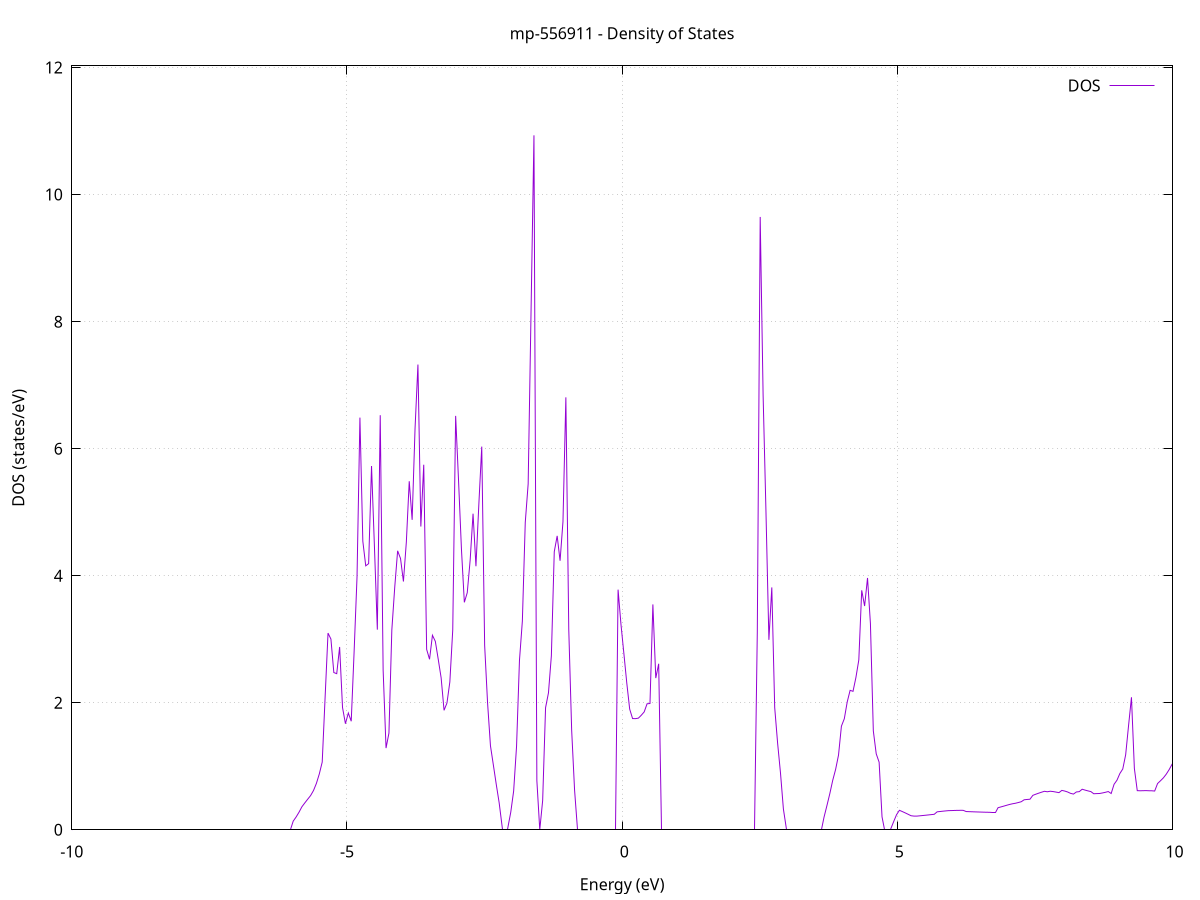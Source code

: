 set title 'mp-556911 - Density of States'
set xlabel 'Energy (eV)'
set ylabel 'DOS (states/eV)'
set grid
set xrange [-10:10]
set yrange [0:12.027]
set xzeroaxis lt -1
set terminal png size 800,600
set output 'mp-556911_dos_gnuplot.png'
plot '-' using 1:2 with lines title 'DOS'
-57.731200 0.000000
-57.678500 0.000000
-57.625800 0.000000
-57.573100 0.000000
-57.520400 0.000000
-57.467600 0.000000
-57.414900 0.000000
-57.362200 0.000000
-57.309500 0.000000
-57.256800 0.000000
-57.204100 0.000000
-57.151400 0.000000
-57.098700 0.000000
-57.046000 0.000000
-56.993300 0.000000
-56.940600 0.000000
-56.887900 0.000000
-56.835200 0.000000
-56.782500 0.000000
-56.729800 0.000000
-56.677100 0.000000
-56.624400 0.000000
-56.571700 0.000000
-56.519000 0.000000
-56.466300 0.000000
-56.413600 0.000000
-56.360900 0.000000
-56.308200 0.000000
-56.255500 0.000000
-56.202800 0.000000
-56.150100 0.000000
-56.097400 0.000000
-56.044700 0.000000
-55.992000 0.000000
-55.939300 0.000000
-55.886600 0.000000
-55.833900 0.000000
-55.781100 0.000000
-55.728400 0.000000
-55.675700 0.000000
-55.623000 0.000000
-55.570300 0.000000
-55.517600 0.000000
-55.464900 0.000000
-55.412200 0.000000
-55.359500 0.000000
-55.306800 0.000000
-55.254100 0.000000
-55.201400 0.000000
-55.148700 0.000000
-55.096000 0.000000
-55.043300 0.000000
-54.990600 0.000000
-54.937900 0.000000
-54.885200 0.000000
-54.832500 0.000000
-54.779800 0.000000
-54.727100 0.000000
-54.674400 0.000000
-54.621700 0.000000
-54.569000 0.000000
-54.516300 0.000000
-54.463600 0.000000
-54.410900 0.000000
-54.358200 0.000000
-54.305500 0.000000
-54.252800 0.000000
-54.200100 0.000000
-54.147400 0.000000
-54.094600 0.000000
-54.041900 0.000000
-53.989200 0.000000
-53.936500 0.000000
-53.883800 0.000000
-53.831100 0.000000
-53.778400 0.000000
-53.725700 0.000000
-53.673000 0.000000
-53.620300 0.000000
-53.567600 0.000000
-53.514900 0.000000
-53.462200 0.000000
-53.409500 0.000000
-53.356800 0.000000
-53.304100 0.000000
-53.251400 0.000000
-53.198700 0.000000
-53.146000 0.000000
-53.093300 0.000000
-53.040600 0.000000
-52.987900 0.000000
-52.935200 0.000000
-52.882500 0.000000
-52.829800 0.000000
-52.777100 0.000000
-52.724400 0.000000
-52.671700 0.000000
-52.619000 0.000000
-52.566300 0.000000
-52.513600 0.000000
-52.460900 0.000000
-52.408100 0.000000
-52.355400 0.000000
-52.302700 0.000000
-52.250000 0.000000
-52.197300 0.000000
-52.144600 0.000000
-52.091900 0.000000
-52.039200 0.000000
-51.986500 0.000000
-51.933800 0.000000
-51.881100 0.000000
-51.828400 0.000000
-51.775700 0.000000
-51.723000 0.000000
-51.670300 0.000000
-51.617600 0.000000
-51.564900 0.000000
-51.512200 0.000000
-51.459500 0.000000
-51.406800 0.000000
-51.354100 0.000000
-51.301400 0.000000
-51.248700 0.000000
-51.196000 0.000000
-51.143300 0.000000
-51.090600 0.000000
-51.037900 0.000000
-50.985200 0.000000
-50.932500 0.000000
-50.879800 0.000000
-50.827100 0.000000
-50.774400 0.000000
-50.721600 0.000000
-50.668900 0.000000
-50.616200 0.000000
-50.563500 0.000000
-50.510800 0.000000
-50.458100 0.000000
-50.405400 0.000000
-50.352700 0.000000
-50.300000 0.000000
-50.247300 0.000000
-50.194600 0.000000
-50.141900 0.000000
-50.089200 0.000000
-50.036500 0.000000
-49.983800 0.000000
-49.931100 0.000000
-49.878400 0.000000
-49.825700 0.000000
-49.773000 0.000000
-49.720300 0.000000
-49.667600 0.000000
-49.614900 0.000000
-49.562200 0.000000
-49.509500 0.000000
-49.456800 0.000000
-49.404100 0.000000
-49.351400 0.000000
-49.298700 0.000000
-49.246000 0.000000
-49.193300 0.000000
-49.140600 0.000000
-49.087900 0.000000
-49.035100 0.000000
-48.982400 0.000000
-48.929700 0.000000
-48.877000 0.000000
-48.824300 0.000000
-48.771600 0.000000
-48.718900 0.000000
-48.666200 0.000000
-48.613500 0.000000
-48.560800 0.000000
-48.508100 0.000000
-48.455400 0.000000
-48.402700 0.000000
-48.350000 0.000000
-48.297300 0.000000
-48.244600 0.000000
-48.191900 0.000000
-48.139200 0.000000
-48.086500 0.000000
-48.033800 0.000000
-47.981100 0.000000
-47.928400 0.000000
-47.875700 0.000000
-47.823000 0.000000
-47.770300 0.000000
-47.717600 0.000000
-47.664900 0.000000
-47.612200 0.000000
-47.559500 0.000000
-47.506800 0.000000
-47.454100 0.000000
-47.401300 0.000000
-47.348600 0.000000
-47.295900 0.000000
-47.243200 0.000000
-47.190500 0.000000
-47.137800 0.000000
-47.085100 0.000000
-47.032400 0.000000
-46.979700 0.000000
-46.927000 0.000000
-46.874300 0.000000
-46.821600 0.000000
-46.768900 0.000000
-46.716200 0.000000
-46.663500 0.000000
-46.610800 0.000000
-46.558100 0.000000
-46.505400 0.000000
-46.452700 0.000000
-46.400000 0.000000
-46.347300 0.000000
-46.294600 0.000000
-46.241900 0.000000
-46.189200 0.000000
-46.136500 0.000000
-46.083800 0.000000
-46.031100 0.000000
-45.978400 0.000000
-45.925700 0.000000
-45.873000 0.000000
-45.820300 0.000000
-45.767600 0.000000
-45.714800 0.000000
-45.662100 0.000000
-45.609400 0.000000
-45.556700 0.000000
-45.504000 0.000000
-45.451300 0.000000
-45.398600 0.000000
-45.345900 0.000000
-45.293200 0.000000
-45.240500 0.000000
-45.187800 0.000000
-45.135100 0.000000
-45.082400 0.000000
-45.029700 0.000000
-44.977000 0.000000
-44.924300 0.000000
-44.871600 0.000000
-44.818900 0.000000
-44.766200 0.000000
-44.713500 0.000000
-44.660800 0.000000
-44.608100 0.000000
-44.555400 0.000000
-44.502700 0.000000
-44.450000 0.000000
-44.397300 0.000000
-44.344600 0.000000
-44.291900 0.000000
-44.239200 0.000000
-44.186500 0.000000
-44.133800 0.000000
-44.081100 0.000000
-44.028300 0.000000
-43.975600 0.000000
-43.922900 0.000000
-43.870200 0.000000
-43.817500 0.000000
-43.764800 0.000000
-43.712100 0.000000
-43.659400 0.000000
-43.606700 0.000000
-43.554000 0.000000
-43.501300 0.000000
-43.448600 0.000000
-43.395900 0.000000
-43.343200 0.000000
-43.290500 0.000000
-43.237800 0.000000
-43.185100 0.000000
-43.132400 0.000000
-43.079700 0.000000
-43.027000 0.000000
-42.974300 0.000000
-42.921600 0.000000
-42.868900 0.000000
-42.816200 0.000000
-42.763500 0.000000
-42.710800 0.000000
-42.658100 0.000000
-42.605400 0.000000
-42.552700 0.000000
-42.500000 0.000000
-42.447300 0.000000
-42.394600 0.000000
-42.341800 0.000000
-42.289100 0.000000
-42.236400 0.000000
-42.183700 0.000000
-42.131000 0.000000
-42.078300 0.000000
-42.025600 0.000000
-41.972900 0.000000
-41.920200 0.000000
-41.867500 0.000000
-41.814800 0.000000
-41.762100 0.000000
-41.709400 0.000000
-41.656700 0.000000
-41.604000 0.000000
-41.551300 0.000000
-41.498600 0.000000
-41.445900 0.000000
-41.393200 0.000000
-41.340500 0.000000
-41.287800 0.000000
-41.235100 0.000000
-41.182400 0.000000
-41.129700 0.000000
-41.077000 0.000000
-41.024300 0.000000
-40.971600 0.000000
-40.918900 0.000000
-40.866200 0.000000
-40.813500 0.000000
-40.760800 0.000000
-40.708100 0.000000
-40.655300 0.000000
-40.602600 0.000000
-40.549900 0.000000
-40.497200 0.000000
-40.444500 0.000000
-40.391800 0.000000
-40.339100 0.000000
-40.286400 0.000000
-40.233700 0.000000
-40.181000 0.000000
-40.128300 0.000000
-40.075600 0.000000
-40.022900 0.000000
-39.970200 0.000000
-39.917500 0.000000
-39.864800 0.000000
-39.812100 0.000000
-39.759400 0.000000
-39.706700 0.000000
-39.654000 0.000000
-39.601300 0.000000
-39.548600 0.000000
-39.495900 0.000000
-39.443200 0.000000
-39.390500 0.000000
-39.337800 0.000000
-39.285100 0.000000
-39.232400 0.000000
-39.179700 0.000000
-39.127000 0.000000
-39.074300 0.000000
-39.021600 0.000000
-38.968800 0.000000
-38.916100 0.000000
-38.863400 0.000000
-38.810700 0.000000
-38.758000 0.000000
-38.705300 0.000000
-38.652600 0.000000
-38.599900 0.000000
-38.547200 0.000000
-38.494500 0.000000
-38.441800 0.000000
-38.389100 0.000000
-38.336400 0.000000
-38.283700 0.000000
-38.231000 0.000000
-38.178300 0.000000
-38.125600 0.000000
-38.072900 0.000000
-38.020200 0.000000
-37.967500 0.000000
-37.914800 0.000000
-37.862100 0.000000
-37.809400 0.000000
-37.756700 0.000000
-37.704000 0.000000
-37.651300 0.000000
-37.598600 0.000000
-37.545900 0.000000
-37.493200 0.000000
-37.440500 0.000000
-37.387800 0.000000
-37.335100 0.000000
-37.282300 0.000000
-37.229600 0.000000
-37.176900 0.000000
-37.124200 0.000000
-37.071500 0.000000
-37.018800 0.000000
-36.966100 0.000000
-36.913400 0.000000
-36.860700 0.000000
-36.808000 0.000000
-36.755300 0.000000
-36.702600 0.000000
-36.649900 0.000000
-36.597200 0.000000
-36.544500 0.000000
-36.491800 0.000000
-36.439100 0.000000
-36.386400 0.000000
-36.333700 0.000000
-36.281000 0.000000
-36.228300 0.000000
-36.175600 0.000000
-36.122900 0.000000
-36.070200 0.000000
-36.017500 0.000000
-35.964800 0.000000
-35.912100 0.000000
-35.859400 0.000000
-35.806700 0.000000
-35.754000 0.000000
-35.701300 0.000000
-35.648600 0.000000
-35.595800 0.000000
-35.543100 0.000000
-35.490400 0.000000
-35.437700 0.000000
-35.385000 0.000000
-35.332300 0.000000
-35.279600 0.000000
-35.226900 0.000000
-35.174200 0.000000
-35.121500 0.000000
-35.068800 0.000000
-35.016100 0.000000
-34.963400 0.000000
-34.910700 0.000000
-34.858000 0.000000
-34.805300 0.000000
-34.752600 0.000000
-34.699900 0.000000
-34.647200 0.000000
-34.594500 0.000000
-34.541800 0.000000
-34.489100 0.000000
-34.436400 0.000000
-34.383700 0.000000
-34.331000 0.000000
-34.278300 0.000000
-34.225600 0.000000
-34.172900 0.000000
-34.120200 0.000000
-34.067500 0.000000
-34.014800 0.000000
-33.962100 0.000000
-33.909300 0.000000
-33.856600 0.000000
-33.803900 0.000000
-33.751200 0.000000
-33.698500 0.000000
-33.645800 0.000000
-33.593100 0.000000
-33.540400 0.000000
-33.487700 0.000000
-33.435000 0.000000
-33.382300 0.000000
-33.329600 0.000000
-33.276900 0.000000
-33.224200 0.000000
-33.171500 0.000000
-33.118800 0.000000
-33.066100 0.000000
-33.013400 0.000000
-32.960700 0.000000
-32.908000 0.000000
-32.855300 0.000000
-32.802600 0.000000
-32.749900 0.000000
-32.697200 0.000000
-32.644500 0.000000
-32.591800 0.000000
-32.539100 0.000000
-32.486400 0.000000
-32.433700 0.000000
-32.381000 0.000000
-32.328300 0.000000
-32.275600 0.000000
-32.222800 0.000000
-32.170100 0.000000
-32.117400 0.000000
-32.064700 0.000000
-32.012000 0.000000
-31.959300 0.000000
-31.906600 0.000000
-31.853900 0.000000
-31.801200 0.000000
-31.748500 0.000000
-31.695800 0.000000
-31.643100 0.000000
-31.590400 0.000000
-31.537700 0.000000
-31.485000 0.000000
-31.432300 0.000000
-31.379600 0.000000
-31.326900 0.000000
-31.274200 0.000000
-31.221500 0.000000
-31.168800 0.000000
-31.116100 0.000000
-31.063400 0.000000
-31.010700 0.000000
-30.958000 0.000000
-30.905300 0.000000
-30.852600 0.000000
-30.799900 0.000000
-30.747200 0.000000
-30.694500 0.000000
-30.641800 0.000000
-30.589100 0.000000
-30.536300 0.000000
-30.483600 0.000000
-30.430900 0.000000
-30.378200 0.000000
-30.325500 0.000000
-30.272800 0.000000
-30.220100 0.000000
-30.167400 0.000000
-30.114700 0.000000
-30.062000 0.000000
-30.009300 0.000000
-29.956600 0.000000
-29.903900 0.000000
-29.851200 0.000000
-29.798500 0.000000
-29.745800 0.000000
-29.693100 0.000000
-29.640400 0.000000
-29.587700 0.000000
-29.535000 0.000000
-29.482300 0.000000
-29.429600 0.000000
-29.376900 0.000000
-29.324200 0.000000
-29.271500 0.000000
-29.218800 0.000000
-29.166100 0.000000
-29.113400 0.000000
-29.060700 0.000000
-29.008000 0.000000
-28.955300 0.000000
-28.902600 0.000000
-28.849800 0.000000
-28.797100 0.000000
-28.744400 0.000000
-28.691700 0.000000
-28.639000 0.000000
-28.586300 0.000000
-28.533600 0.000000
-28.480900 0.000000
-28.428200 0.000000
-28.375500 0.000000
-28.322800 0.000000
-28.270100 0.000000
-28.217400 0.000000
-28.164700 0.000000
-28.112000 0.000000
-28.059300 0.000000
-28.006600 0.000000
-27.953900 0.000000
-27.901200 0.000000
-27.848500 0.000000
-27.795800 0.000000
-27.743100 0.000000
-27.690400 0.000000
-27.637700 0.000000
-27.585000 0.000000
-27.532300 0.000000
-27.479600 0.000000
-27.426900 0.000000
-27.374200 0.000000
-27.321500 0.000000
-27.268800 0.000000
-27.216100 0.000000
-27.163300 0.000000
-27.110600 0.000000
-27.057900 0.000000
-27.005200 0.000000
-26.952500 0.000000
-26.899800 0.000000
-26.847100 0.000000
-26.794400 0.000000
-26.741700 0.000000
-26.689000 0.000000
-26.636300 0.000000
-26.583600 0.000000
-26.530900 0.000000
-26.478200 0.000000
-26.425500 0.000000
-26.372800 0.000000
-26.320100 0.000000
-26.267400 0.000000
-26.214700 0.000000
-26.162000 0.000000
-26.109300 0.000000
-26.056600 0.000000
-26.003900 0.000000
-25.951200 0.000000
-25.898500 0.000000
-25.845800 0.000000
-25.793100 0.000000
-25.740400 0.000000
-25.687700 0.000000
-25.635000 0.000000
-25.582300 0.000000
-25.529600 0.000000
-25.476800 0.000000
-25.424100 0.000000
-25.371400 0.000000
-25.318700 0.000000
-25.266000 0.000000
-25.213300 0.000000
-25.160600 0.000000
-25.107900 0.000000
-25.055200 0.000000
-25.002500 0.000000
-24.949800 0.000000
-24.897100 0.000000
-24.844400 0.000000
-24.791700 0.000000
-24.739000 0.000000
-24.686300 0.000000
-24.633600 0.000000
-24.580900 0.000000
-24.528200 0.000000
-24.475500 0.000000
-24.422800 0.000000
-24.370100 0.000000
-24.317400 0.000000
-24.264700 0.000000
-24.212000 0.000000
-24.159300 0.000000
-24.106600 0.000000
-24.053900 0.000000
-24.001200 0.000000
-23.948500 0.000000
-23.895800 0.000000
-23.843100 0.000000
-23.790300 0.000000
-23.737600 0.000000
-23.684900 0.000000
-23.632200 0.000000
-23.579500 0.000000
-23.526800 0.000000
-23.474100 0.000000
-23.421400 0.000000
-23.368700 0.000000
-23.316000 0.000000
-23.263300 0.000000
-23.210600 0.000000
-23.157900 0.000000
-23.105200 0.000000
-23.052500 0.000000
-22.999800 0.000000
-22.947100 0.000000
-22.894400 0.000000
-22.841700 0.000000
-22.789000 0.000000
-22.736300 0.000000
-22.683600 0.000000
-22.630900 0.000000
-22.578200 0.000000
-22.525500 0.000000
-22.472800 0.000000
-22.420100 0.000000
-22.367400 0.000000
-22.314700 0.000000
-22.262000 0.452900
-22.209300 1.119200
-22.156600 1.549700
-22.103800 2.210100
-22.051100 3.336400
-21.998400 3.299200
-21.945700 7.232300
-21.893000 7.618600
-21.840300 8.589300
-21.787600 2.297400
-21.734900 31.627100
-21.682200 9.659400
-21.629500 0.000000
-21.576800 0.000000
-21.524100 0.000000
-21.471400 0.000000
-21.418700 0.000000
-21.366000 0.000000
-21.313300 0.000000
-21.260600 0.000000
-21.207900 0.000000
-21.155200 0.000000
-21.102500 0.000000
-21.049800 0.000000
-20.997100 0.000000
-20.944400 0.000000
-20.891700 0.000000
-20.839000 0.000000
-20.786300 0.000000
-20.733600 0.000000
-20.680900 0.000000
-20.628200 0.000000
-20.575500 0.000000
-20.522800 0.000000
-20.470100 0.000000
-20.417300 0.000000
-20.364600 0.000000
-20.311900 0.000000
-20.259200 0.000000
-20.206500 0.000000
-20.153800 0.000000
-20.101100 0.000000
-20.048400 0.000000
-19.995700 0.000000
-19.943000 0.000000
-19.890300 0.000000
-19.837600 0.000000
-19.784900 0.000000
-19.732200 0.000000
-19.679500 0.000000
-19.626800 0.000000
-19.574100 0.000000
-19.521400 0.000000
-19.468700 0.000000
-19.416000 0.000000
-19.363300 0.000000
-19.310600 0.000000
-19.257900 0.000000
-19.205200 0.000000
-19.152500 0.000000
-19.099800 0.000000
-19.047100 0.000000
-18.994400 0.000000
-18.941700 0.000000
-18.889000 0.000000
-18.836300 0.000000
-18.783600 0.000000
-18.730800 0.000000
-18.678100 0.000000
-18.625400 0.000000
-18.572700 0.000000
-18.520000 0.000000
-18.467300 0.000000
-18.414600 0.000000
-18.361900 0.000000
-18.309200 0.000000
-18.256500 0.000000
-18.203800 0.000000
-18.151100 0.000000
-18.098400 0.000000
-18.045700 0.000000
-17.993000 0.000000
-17.940300 0.000000
-17.887600 0.000000
-17.834900 0.000000
-17.782200 0.000000
-17.729500 0.000000
-17.676800 0.000000
-17.624100 0.000000
-17.571400 0.000000
-17.518700 0.000000
-17.466000 0.000000
-17.413300 0.000000
-17.360600 0.000000
-17.307900 0.000000
-17.255200 0.000000
-17.202500 0.000000
-17.149800 0.000000
-17.097100 0.000000
-17.044300 0.000000
-16.991600 0.000000
-16.938900 0.000000
-16.886200 0.000000
-16.833500 0.000000
-16.780800 0.000000
-16.728100 0.000000
-16.675400 0.000000
-16.622700 0.000000
-16.570000 0.000000
-16.517300 0.000000
-16.464600 0.000000
-16.411900 0.000000
-16.359200 0.000000
-16.306500 0.000000
-16.253800 0.000000
-16.201100 0.000000
-16.148400 0.000000
-16.095700 0.000000
-16.043000 0.000000
-15.990300 0.000000
-15.937600 0.000000
-15.884900 0.000000
-15.832200 0.000000
-15.779500 0.000000
-15.726800 0.000000
-15.674100 0.000000
-15.621400 0.000000
-15.568700 0.000000
-15.516000 0.000000
-15.463300 0.000000
-15.410600 0.000000
-15.357800 0.000000
-15.305100 0.000000
-15.252400 0.000000
-15.199700 0.000000
-15.147000 0.000000
-15.094300 0.000000
-15.041600 0.000000
-14.988900 0.000000
-14.936200 0.000000
-14.883500 0.000000
-14.830800 0.000000
-14.778100 0.000000
-14.725400 0.000000
-14.672700 0.000000
-14.620000 0.000000
-14.567300 0.000000
-14.514600 0.000000
-14.461900 0.000000
-14.409200 0.000000
-14.356500 0.000000
-14.303800 0.000000
-14.251100 0.000000
-14.198400 0.000000
-14.145700 0.000000
-14.093000 0.000000
-14.040300 0.000000
-13.987600 0.000000
-13.934900 0.000000
-13.882200 0.000000
-13.829500 0.000000
-13.776800 0.000000
-13.724000 0.000000
-13.671300 0.000000
-13.618600 0.000000
-13.565900 0.000000
-13.513200 0.000000
-13.460500 0.000000
-13.407800 0.000000
-13.355100 0.000000
-13.302400 0.000000
-13.249700 0.000000
-13.197000 0.000000
-13.144300 0.000000
-13.091600 0.000000
-13.038900 0.000000
-12.986200 0.000000
-12.933500 0.000000
-12.880800 0.000000
-12.828100 0.000000
-12.775400 0.000000
-12.722700 0.000000
-12.670000 0.000000
-12.617300 0.000000
-12.564600 0.000000
-12.511900 0.000000
-12.459200 0.000000
-12.406500 0.000000
-12.353800 0.000000
-12.301100 0.000000
-12.248400 0.000000
-12.195700 0.000000
-12.143000 0.000000
-12.090300 0.000000
-12.037500 0.000000
-11.984800 0.000000
-11.932100 0.000000
-11.879400 0.000000
-11.826700 0.000000
-11.774000 0.000000
-11.721300 0.000000
-11.668600 0.000000
-11.615900 0.000000
-11.563200 0.000000
-11.510500 0.000000
-11.457800 0.000000
-11.405100 0.000000
-11.352400 0.000000
-11.299700 0.000000
-11.247000 0.000000
-11.194300 0.000000
-11.141600 0.000000
-11.088900 0.000000
-11.036200 0.000000
-10.983500 0.000000
-10.930800 0.000000
-10.878100 0.000000
-10.825400 0.000000
-10.772700 0.000000
-10.720000 0.000000
-10.667300 0.000000
-10.614600 0.000000
-10.561900 0.000000
-10.509200 0.000000
-10.456500 0.000000
-10.403800 0.000000
-10.351000 0.000000
-10.298300 0.000000
-10.245600 0.000000
-10.192900 0.000000
-10.140200 0.000000
-10.087500 0.000000
-10.034800 0.000000
-9.982100 0.000000
-9.929400 0.000000
-9.876700 0.000000
-9.824000 0.000000
-9.771300 0.000000
-9.718600 0.000000
-9.665900 0.000000
-9.613200 0.000000
-9.560500 0.000000
-9.507800 0.000000
-9.455100 0.000000
-9.402400 0.000000
-9.349700 0.000000
-9.297000 0.000000
-9.244300 0.000000
-9.191600 0.000000
-9.138900 0.000000
-9.086200 0.000000
-9.033500 0.000000
-8.980800 0.000000
-8.928100 0.000000
-8.875400 0.000000
-8.822700 0.000000
-8.770000 0.000000
-8.717300 0.000000
-8.664500 0.000000
-8.611800 0.000000
-8.559100 0.000000
-8.506400 0.000000
-8.453700 0.000000
-8.401000 0.000000
-8.348300 0.000000
-8.295600 0.000000
-8.242900 0.000000
-8.190200 0.000000
-8.137500 0.000000
-8.084800 0.000000
-8.032100 0.000000
-7.979400 0.000000
-7.926700 0.000000
-7.874000 0.000000
-7.821300 0.000000
-7.768600 0.000000
-7.715900 0.000000
-7.663200 0.000000
-7.610500 0.000000
-7.557800 0.000000
-7.505100 0.000000
-7.452400 0.000000
-7.399700 0.000000
-7.347000 0.000000
-7.294300 0.000000
-7.241600 0.000000
-7.188900 0.000000
-7.136200 0.000000
-7.083500 0.000000
-7.030800 0.000000
-6.978000 0.000000
-6.925300 0.000000
-6.872600 0.000000
-6.819900 0.000000
-6.767200 0.000000
-6.714500 0.000000
-6.661800 0.000000
-6.609100 0.000000
-6.556400 0.000000
-6.503700 0.000000
-6.451000 0.000000
-6.398300 0.000000
-6.345600 0.000000
-6.292900 0.000000
-6.240200 0.000000
-6.187500 0.000000
-6.134800 0.000000
-6.082100 0.000000
-6.029400 0.000000
-5.976700 0.136000
-5.924000 0.201100
-5.871300 0.276600
-5.818600 0.362300
-5.765900 0.423300
-5.713200 0.481600
-5.660500 0.539100
-5.607800 0.618700
-5.555100 0.731200
-5.502400 0.879500
-5.449700 1.066000
-5.397000 2.086400
-5.344300 3.096500
-5.291500 3.002700
-5.238800 2.475400
-5.186100 2.457600
-5.133400 2.878000
-5.080700 1.924700
-5.028000 1.670000
-4.975300 1.838400
-4.922600 1.708800
-4.869900 2.808000
-4.817200 3.981600
-4.764500 6.488800
-4.711800 4.542800
-4.659100 4.155700
-4.606400 4.190100
-4.553700 5.727300
-4.501000 4.459900
-4.448300 3.150700
-4.395600 6.527100
-4.342900 2.516200
-4.290200 1.285900
-4.237500 1.521300
-4.184800 3.145600
-4.132100 3.817300
-4.079400 4.392000
-4.026700 4.270500
-3.974000 3.908700
-3.921300 4.529200
-3.868600 5.487500
-3.815900 4.879400
-3.763200 6.313800
-3.710500 7.324200
-3.657800 4.774100
-3.605000 5.747500
-3.552300 2.840100
-3.499600 2.684400
-3.446900 3.062000
-3.394200 2.965900
-3.341500 2.683800
-3.288800 2.391300
-3.236100 1.880700
-3.183400 1.995000
-3.130700 2.327100
-3.078000 3.147400
-3.025300 6.516800
-2.972600 5.497900
-2.919900 4.417400
-2.867200 3.580900
-2.814500 3.732400
-2.761800 4.242700
-2.709100 4.976600
-2.656400 4.149300
-2.603700 5.125000
-2.551000 6.032900
-2.498300 2.903300
-2.445600 2.001900
-2.392900 1.323400
-2.340200 1.020200
-2.287500 0.715400
-2.234800 0.425900
-2.182100 0.000000
-2.129400 0.000000
-2.076700 0.000000
-2.024000 0.276000
-1.971300 0.610400
-1.918500 1.315100
-1.865800 2.665300
-1.813100 3.286300
-1.760400 4.839100
-1.707700 5.445300
-1.655000 8.173300
-1.602300 10.933300
-1.549600 0.774400
-1.496900 0.000000
-1.444200 0.461000
-1.391500 1.921700
-1.338800 2.155400
-1.286100 2.738000
-1.233400 4.377400
-1.180700 4.627400
-1.128000 4.235200
-1.075300 4.849800
-1.022600 6.807900
-0.969900 3.153300
-0.917200 1.566200
-0.864500 0.626400
-0.811800 0.000000
-0.759100 0.000000
-0.706400 0.000000
-0.653700 0.000000
-0.601000 0.000000
-0.548300 0.000000
-0.495600 0.000000
-0.442900 0.000000
-0.390200 0.000000
-0.337500 0.000000
-0.284800 0.000000
-0.232000 0.000000
-0.179300 0.000000
-0.126600 0.000000
-0.073900 3.780600
-0.021200 3.232100
0.031500 2.775600
0.084200 2.311300
0.136900 1.900200
0.189600 1.751100
0.242300 1.749700
0.295000 1.757500
0.347700 1.803200
0.400400 1.855600
0.453100 1.983700
0.505800 1.988300
0.558500 3.548300
0.611200 2.388000
0.663900 2.613700
0.716600 0.000000
0.769300 0.000000
0.822000 0.000000
0.874700 0.000000
0.927400 0.000000
0.980100 0.000000
1.032800 0.000000
1.085500 0.000000
1.138200 0.000000
1.190900 0.000000
1.243600 0.000000
1.296300 0.000000
1.349000 0.000000
1.401700 0.000000
1.454500 0.000000
1.507200 0.000000
1.559900 0.000000
1.612600 0.000000
1.665300 0.000000
1.718000 0.000000
1.770700 0.000000
1.823400 0.000000
1.876100 0.000000
1.928800 0.000000
1.981500 0.000000
2.034200 0.000000
2.086900 0.000000
2.139600 0.000000
2.192300 0.000000
2.245000 0.000000
2.297700 0.000000
2.350400 0.000000
2.403100 0.000000
2.455800 3.114700
2.508500 9.648900
2.561200 6.847800
2.613900 4.985000
2.666600 2.990600
2.719300 3.815500
2.772000 1.923800
2.824700 1.364900
2.877400 0.891900
2.930100 0.326400
2.982800 0.000000
3.035500 0.000000
3.088200 0.000000
3.141000 0.000000
3.193700 0.000000
3.246400 0.000000
3.299100 0.000000
3.351800 0.000000
3.404500 0.000000
3.457200 0.000000
3.509900 0.000000
3.562600 0.000000
3.615300 0.000000
3.668000 0.197600
3.720700 0.379800
3.773400 0.569000
3.826100 0.778200
3.878800 0.950400
3.931500 1.176000
3.984200 1.631300
4.036900 1.748800
4.089600 2.012400
4.142300 2.195400
4.195000 2.179700
4.247700 2.397900
4.300400 2.675200
4.353100 3.770300
4.405800 3.522800
4.458500 3.964800
4.511200 3.246200
4.563900 1.557100
4.616600 1.196200
4.669300 1.064100
4.722000 0.204100
4.774700 0.000000
4.827500 0.000000
4.880200 0.000000
4.932900 0.127000
4.985600 0.237000
5.038300 0.306800
5.091000 0.286700
5.143700 0.265800
5.196400 0.243900
5.249100 0.221100
5.301800 0.215500
5.354500 0.215200
5.407200 0.219700
5.459900 0.224300
5.512600 0.229000
5.565300 0.233800
5.618000 0.238700
5.670700 0.243700
5.723400 0.282500
5.776100 0.287600
5.828800 0.292700
5.881500 0.297300
5.934200 0.301400
5.986900 0.302400
6.039600 0.304400
6.092300 0.305700
6.145000 0.306200
6.197700 0.306100
6.250400 0.287000
6.303100 0.285300
6.355800 0.283600
6.408500 0.281900
6.461200 0.280300
6.514000 0.278800
6.566700 0.277300
6.619400 0.276000
6.672100 0.275400
6.724800 0.275800
6.777500 0.275800
6.830200 0.347500
6.882900 0.359900
6.935600 0.372800
6.988300 0.386100
7.041000 0.399000
7.093700 0.409500
7.146400 0.417600
7.199100 0.429000
7.251800 0.441500
7.304500 0.472200
7.357200 0.477100
7.409900 0.480800
7.462600 0.542100
7.515300 0.559800
7.568000 0.576100
7.620700 0.591400
7.673400 0.605900
7.726100 0.598400
7.778800 0.606800
7.831500 0.601500
7.884200 0.593400
7.936900 0.584600
7.989600 0.620200
8.042300 0.609500
8.095000 0.594800
8.147700 0.573400
8.200500 0.562100
8.253200 0.595200
8.305900 0.600300
8.358600 0.638200
8.411300 0.624800
8.464000 0.612300
8.516700 0.601100
8.569400 0.567100
8.622100 0.569800
8.674800 0.571200
8.727500 0.579800
8.780200 0.590100
8.832900 0.601900
8.885600 0.571100
8.938300 0.716200
8.991000 0.780400
9.043700 0.885700
9.096400 0.956900
9.149100 1.181200
9.201800 1.641600
9.254500 2.086200
9.307200 0.966600
9.359900 0.615800
9.412600 0.614200
9.465300 0.615200
9.518000 0.616600
9.570700 0.614500
9.623400 0.613800
9.676100 0.610000
9.728800 0.728100
9.781500 0.771400
9.834200 0.817100
9.887000 0.875900
9.939700 0.948100
9.992400 1.032300
10.045100 1.086800
10.097800 1.099800
10.150500 1.057300
10.203200 0.934700
10.255900 0.928600
10.308600 0.977800
10.361300 1.036600
10.414000 1.433600
10.466700 1.736600
10.519400 1.543500
10.572100 1.514800
10.624800 1.290800
10.677500 1.240300
10.730200 1.116400
10.782900 1.114900
10.835600 1.145200
10.888300 0.986600
10.941000 0.823300
10.993700 0.658200
11.046400 0.518300
11.099100 0.506800
11.151800 0.424000
11.204500 0.425000
11.257200 0.485000
11.309900 0.410900
11.362600 0.408300
11.415300 0.400100
11.468000 0.376900
11.520700 0.409400
11.573500 0.414300
11.626200 0.380000
11.678900 0.404100
11.731600 0.430800
11.784300 0.484900
11.837000 0.501900
11.889700 0.522700
11.942400 0.547300
11.995100 0.838500
12.047800 0.959500
12.100500 0.915400
12.153200 0.909400
12.205900 0.880200
12.258600 0.868700
12.311300 0.843000
12.364000 0.832800
12.416700 0.779500
12.469400 0.842200
12.522100 1.490600
12.574800 1.555500
12.627500 1.657400
12.680200 1.730000
12.732900 1.194600
12.785600 1.303900
12.838300 1.662800
12.891000 1.773500
12.943700 2.623300
12.996400 2.025300
13.049100 1.148700
13.101800 1.229800
13.154500 1.299400
13.207200 1.535400
13.260000 1.548900
13.312700 1.280500
13.365400 1.288200
13.418100 1.341300
13.470800 1.556300
13.523500 1.527400
13.576200 1.584800
13.628900 1.674400
13.681600 0.879400
13.734300 0.849400
13.787000 0.946700
13.839700 1.101600
13.892400 1.246500
13.945100 1.670900
13.997800 1.699500
14.050500 1.029600
14.103200 0.972600
14.155900 0.912300
14.208600 0.863100
14.261300 1.027600
14.314000 1.039600
14.366700 1.090900
14.419400 1.350000
14.472100 1.458100
14.524800 1.577100
14.577500 1.289200
14.630200 1.416700
14.682900 1.399200
14.735600 1.386900
14.788300 1.398000
14.841000 1.397100
14.893700 1.405700
14.946500 1.489100
14.999200 1.577000
15.051900 1.787000
15.104600 2.162300
15.157300 1.422500
15.210000 1.658200
15.262700 1.327600
15.315400 1.317900
15.368100 1.305400
15.420800 1.484500
15.473500 1.449300
15.526200 1.628600
15.578900 1.557300
15.631600 1.392400
15.684300 1.470000
15.737000 1.488800
15.789700 1.388300
15.842400 1.319000
15.895100 1.586700
15.947800 0.952700
16.000500 0.950400
16.053200 0.967700
16.105900 0.986800
16.158600 0.989100
16.211300 0.998400
16.264000 1.010900
16.316700 1.126600
16.369400 1.264500
16.422100 1.384700
16.474800 1.545300
16.527500 0.916100
16.580200 0.732800
16.633000 0.650100
16.685700 0.650700
16.738400 0.679500
16.791100 0.707100
16.843800 0.736900
16.896500 0.775100
16.949200 0.821900
17.001900 0.904400
17.054600 0.998300
17.107300 1.103200
17.160000 1.489100
17.212700 1.616400
17.265400 1.226000
17.318100 1.136600
17.370800 1.473900
17.423500 0.960600
17.476200 0.850600
17.528900 0.881700
17.581600 1.044100
17.634300 1.105900
17.687000 0.912200
17.739700 0.879300
17.792400 0.858200
17.845100 0.839200
17.897800 0.812400
17.950500 1.168500
18.003200 0.820300
18.055900 0.718900
18.108600 0.783000
18.161300 0.802100
18.214000 0.338100
18.266700 0.328000
18.319500 0.328300
18.372200 0.361100
18.424900 0.370900
18.477600 0.383400
18.530300 1.003600
18.583000 0.811500
18.635700 0.881900
18.688400 0.960100
18.741100 1.279100
18.793800 1.737200
18.846500 1.504100
18.899200 1.271200
18.951900 1.211300
19.004600 1.090700
19.057300 1.072100
19.110000 1.004500
19.162700 0.953100
19.215400 0.843900
19.268100 0.803500
19.320800 0.905400
19.373500 0.925900
19.426200 0.981600
19.478900 1.039300
19.531600 1.004200
19.584300 0.969900
19.637000 1.029000
19.689700 1.006400
19.742400 1.061600
19.795100 1.063400
19.847800 1.007200
19.900500 0.856800
19.953300 0.824000
20.006000 0.792200
20.058700 0.761300
20.111400 0.731500
20.164100 0.753500
20.216800 0.818700
20.269500 0.708900
20.322200 0.617200
20.374900 0.578200
20.427600 0.433300
20.480300 0.453800
20.533000 0.484200
20.585700 0.533700
20.638400 0.559300
20.691100 0.603600
20.743800 0.646700
20.796500 0.788700
20.849200 0.830300
20.901900 0.873300
20.954600 0.863900
21.007300 0.965700
21.060000 0.898500
21.112700 0.928300
21.165400 0.947800
21.218100 1.004700
21.270800 1.022400
21.323500 1.068000
21.376200 1.085000
21.428900 1.104000
21.481600 1.069600
21.534300 1.059200
21.587000 1.170400
21.639800 1.086600
21.692500 1.167100
21.745200 1.193200
21.797900 1.234700
21.850600 1.483400
21.903300 1.970200
21.956000 2.041100
22.008700 1.967600
22.061400 2.062500
22.114100 1.305600
22.166800 1.198800
22.219500 1.164400
22.272200 1.032500
22.324900 1.115300
22.377600 1.391200
22.430300 1.604100
22.483000 1.759400
22.535700 1.808300
22.588400 1.534100
22.641100 1.312500
22.693800 1.291300
22.746500 1.188700
22.799200 1.002200
22.851900 0.864000
22.904600 0.885100
22.957300 1.490100
23.010000 0.991900
23.062700 0.951100
23.115400 0.898200
23.168100 0.847700
23.220800 0.767600
23.273500 0.736500
23.326300 0.753700
23.379000 0.769800
23.431700 0.796500
23.484400 0.936300
23.537100 1.019700
23.589800 1.193100
23.642500 1.208400
23.695200 1.195600
23.747900 1.235100
23.800600 1.192100
23.853300 1.177600
23.906000 1.178300
23.958700 1.274200
24.011400 1.310200
24.064100 1.272900
24.116800 2.084800
24.169500 1.532200
24.222200 1.576500
24.274900 1.581900
24.327600 1.507200
24.380300 1.325900
24.433000 1.377500
24.485700 1.547700
24.538400 1.602900
24.591100 1.612400
24.643800 1.576200
24.696500 1.582200
24.749200 1.548200
24.801900 1.534500
24.854600 1.367800
24.907300 1.297700
24.960000 1.083100
25.012800 1.083300
25.065500 1.118000
25.118200 1.456100
25.170900 1.764500
25.223600 1.664900
25.276300 1.949600
25.329000 1.949400
25.381700 1.786600
25.434400 1.791900
25.487100 1.847400
25.539800 1.580500
25.592500 1.652600
25.645200 1.570900
25.697900 1.465900
25.750600 1.336900
25.803300 1.232200
25.856000 1.267200
25.908700 1.314400
25.961400 1.165800
26.014100 1.276700
26.066800 1.545000
26.119500 1.104300
26.172200 1.146900
26.224900 1.218800
26.277600 1.281100
26.330300 1.261000
26.383000 1.235500
26.435700 1.124600
26.488400 1.121900
26.541100 1.235800
26.593800 1.276000
26.646500 1.314700
26.699300 1.644700
26.752000 1.717600
26.804700 1.810000
26.857400 1.908500
26.910100 1.743400
26.962800 1.695300
27.015500 2.324100
27.068200 1.948400
27.120900 1.735100
27.173600 1.688900
27.226300 1.754300
27.279000 1.770700
27.331700 1.722900
27.384400 1.725900
27.437100 1.636600
27.489800 1.464600
27.542500 1.428800
27.595200 1.327600
27.647900 1.058200
27.700600 1.052400
27.753300 1.197800
27.806000 1.229700
27.858700 1.981300
27.911400 1.183500
27.964100 1.148400
28.016800 1.150000
28.069500 1.150200
28.122200 1.336900
28.174900 1.526400
28.227600 1.423200
28.280300 1.384300
28.333000 1.771400
28.385800 1.910700
28.438500 1.639200
28.491200 1.615900
28.543900 1.637200
28.596600 1.668000
28.649300 2.028900
28.702000 2.238400
28.754700 1.428100
28.807400 1.244200
28.860100 1.059000
28.912800 1.013900
28.965500 0.960400
29.018200 1.404800
29.070900 1.200800
29.123600 1.158000
29.176300 1.054000
29.229000 1.185100
29.281700 1.460900
29.334400 1.712400
29.387100 1.381700
29.439800 1.791000
29.492500 2.102000
29.545200 2.056500
29.597900 1.738600
29.650600 1.626700
29.703300 1.411100
29.756000 1.469700
29.808700 1.510300
29.861400 1.596200
29.914100 1.498300
29.966800 1.476900
30.019500 1.452000
30.072300 1.431900
30.125000 1.395500
30.177700 1.414000
30.230400 1.441600
30.283100 1.398500
30.335800 1.436800
30.388500 1.422800
30.441200 1.447700
30.493900 1.316600
30.546600 1.077800
30.599300 1.109800
30.652000 1.146800
30.704700 1.328600
30.757400 1.156500
30.810100 1.280100
30.862800 1.597800
30.915500 1.709500
30.968200 1.628300
31.020900 1.798300
31.073600 1.489700
31.126300 1.419700
31.179000 1.381200
31.231700 1.229100
31.284400 1.185700
31.337100 1.172400
31.389800 1.140000
31.442500 1.178100
31.495200 1.342700
31.547900 1.397700
31.600600 1.460900
31.653300 1.467500
31.706000 1.579000
31.758800 1.917000
31.811500 2.273300
31.864200 2.746300
31.916900 2.497200
31.969600 2.020600
32.022300 1.292400
32.075000 1.054600
32.127700 1.097300
32.180400 1.189800
32.233100 1.286000
32.285800 1.565700
32.338500 2.198200
32.391200 2.172400
32.443900 1.487700
32.496600 0.858200
32.549300 0.692900
32.602000 1.213800
32.654700 1.310900
32.707400 1.446200
32.760100 2.075700
32.812800 1.913800
32.865500 1.775900
32.918200 1.701600
32.970900 1.581600
33.023600 1.548000
33.076300 1.527600
33.129000 1.626000
33.181700 1.498100
33.234400 1.523100
33.287100 1.565300
33.339800 1.439200
33.392500 1.450900
33.445300 1.459800
33.498000 1.465800
33.550700 1.649800
33.603400 1.836100
33.656100 1.781600
33.708800 1.951200
33.761500 2.027900
33.814200 2.399300
33.866900 1.734600
33.919600 1.798200
33.972300 1.913200
34.025000 2.006500
34.077700 2.175600
34.130400 2.399200
34.183100 2.590800
34.235800 2.428000
34.288500 2.239300
34.341200 1.939000
34.393900 1.907500
34.446600 1.540600
34.499300 1.394600
34.552000 1.225100
34.604700 1.152400
34.657400 1.201600
34.710100 1.711300
34.762800 1.588000
34.815500 1.645900
34.868200 1.727400
34.920900 1.836700
34.973600 2.071700
35.026300 2.500700
35.079000 2.386900
35.131800 2.229200
35.184500 2.211800
35.237200 1.934700
35.289900 1.807200
35.342600 1.525500
35.395300 2.109100
35.448000 2.120100
35.500700 2.012900
35.553400 1.829400
35.606100 1.721400
35.658800 1.670000
35.711500 2.193000
35.764200 1.793300
35.816900 1.864100
35.869600 1.986300
35.922300 2.091500
35.975000 2.273300
36.027700 2.266600
36.080400 2.259100
36.133100 2.221200
36.185800 1.979600
36.238500 1.903500
36.291200 1.910900
36.343900 2.006200
36.396600 2.336200
36.449300 2.196500
36.502000 2.561700
36.554700 2.744000
36.607400 2.294800
36.660100 2.176800
36.712800 2.165900
36.765500 1.787300
36.818300 1.778700
36.871000 1.768800
36.923700 1.762800
36.976400 1.662500
37.029100 1.597800
37.081800 1.442200
37.134500 1.380700
37.187200 1.378100
37.239900 1.435200
37.292600 1.449400
37.345300 1.508300
37.398000 1.514600
37.450700 1.406700
37.503400 1.254400
37.556100 1.212900
37.608800 1.182900
37.661500 1.225400
37.714200 1.227800
37.766900 0.944200
37.819600 1.001400
37.872300 1.267700
37.925000 1.479000
37.977700 1.386100
38.030400 1.395300
38.083100 1.464200
38.135800 1.425200
38.188500 1.607500
38.241200 1.522600
38.293900 1.666900
38.346600 11.471400
38.399300 1.762300
38.452000 1.712600
38.504800 1.665400
38.557500 1.695100
38.610200 1.693400
38.662900 2.172500
38.715600 1.814800
38.768300 1.734100
38.821000 1.712500
38.873700 2.388300
38.926400 1.795400
38.979100 1.729500
39.031800 1.758600
39.084500 1.743400
39.137200 2.459700
39.189900 2.146300
39.242600 1.918000
39.295300 1.800900
39.348000 1.732500
39.400700 1.591800
39.453400 1.473200
39.506100 1.481900
39.558800 1.465100
39.611500 1.389500
39.664200 1.398500
39.716900 1.518200
39.769600 1.769400
39.822300 2.153800
39.875000 1.838200
39.927700 1.967200
39.980400 2.051000
40.033100 2.067700
40.085800 1.711900
40.138500 1.550900
40.191300 1.496700
40.244000 1.421700
40.296700 1.605700
40.349400 1.661400
40.402100 1.713100
40.454800 1.814800
40.507500 1.679600
40.560200 1.734300
40.612900 1.724400
40.665600 1.815300
40.718300 1.800500
40.771000 1.677200
40.823700 1.641700
40.876400 1.609300
40.929100 1.767300
40.981800 1.486700
41.034500 1.582500
41.087200 1.647100
41.139900 1.576400
41.192600 1.683000
41.245300 2.453800
41.298000 1.307500
41.350700 1.144300
41.403400 1.117300
41.456100 1.110500
41.508800 1.221600
41.561500 1.342500
41.614200 1.473500
41.666900 1.399100
41.719600 1.126900
41.772300 0.886900
41.825000 0.780000
41.877800 0.705600
41.930500 0.673100
41.983200 0.546600
42.035900 0.494100
42.088600 0.285000
42.141300 0.164700
42.194000 0.111200
42.246700 0.068700
42.299400 0.036400
42.352100 0.014700
42.404800 0.003600
42.457500 0.000500
42.510200 0.000000
42.562900 0.000000
42.615600 0.000000
42.668300 0.000000
42.721000 0.000000
42.773700 0.000000
42.826400 0.000000
42.879100 0.000000
42.931800 0.000000
42.984500 0.000000
43.037200 0.000000
43.089900 0.000000
43.142600 0.000000
43.195300 0.000000
43.248000 0.000000
43.300700 0.000000
43.353400 0.000000
43.406100 0.000000
43.458800 0.000000
43.511500 0.000000
43.564300 0.000000
43.617000 0.000000
43.669700 0.000000
43.722400 0.000000
43.775100 0.000000
43.827800 0.000000
43.880500 0.000000
43.933200 0.000000
43.985900 0.000000
44.038600 0.000000
44.091300 0.000000
44.144000 0.000000
44.196700 0.000000
44.249400 0.000000
44.302100 0.000000
44.354800 0.000000
44.407500 0.000000
44.460200 0.000000
44.512900 0.000000
44.565600 0.000000
44.618300 0.000000
44.671000 0.000000
44.723700 0.000000
44.776400 0.000000
44.829100 0.000000
44.881800 0.000000
44.934500 0.000000
44.987200 0.000000
45.039900 0.000000
45.092600 0.000000
45.145300 0.000000
45.198000 0.000000
45.250800 0.000000
45.303500 0.000000
45.356200 0.000000
45.408900 0.000000
45.461600 0.000000
45.514300 0.000000
45.567000 0.000000
45.619700 0.000000
45.672400 0.000000
45.725100 0.000000
45.777800 0.000000
45.830500 0.000000
45.883200 0.000000
45.935900 0.000000
45.988600 0.000000
46.041300 0.000000
46.094000 0.000000
46.146700 0.000000
46.199400 0.000000
46.252100 0.000000
46.304800 0.000000
46.357500 0.000000
46.410200 0.000000
46.462900 0.000000
46.515600 0.000000
46.568300 0.000000
46.621000 0.000000
46.673700 0.000000
46.726400 0.000000
46.779100 0.000000
46.831800 0.000000
46.884500 0.000000
46.937300 0.000000
46.990000 0.000000
47.042700 0.000000
47.095400 0.000000
47.148100 0.000000
47.200800 0.000000
47.253500 0.000000
47.306200 0.000000
47.358900 0.000000
47.411600 0.000000
47.464300 0.000000
47.517000 0.000000
47.569700 0.000000
47.622400 0.000000
47.675100 0.000000
e
